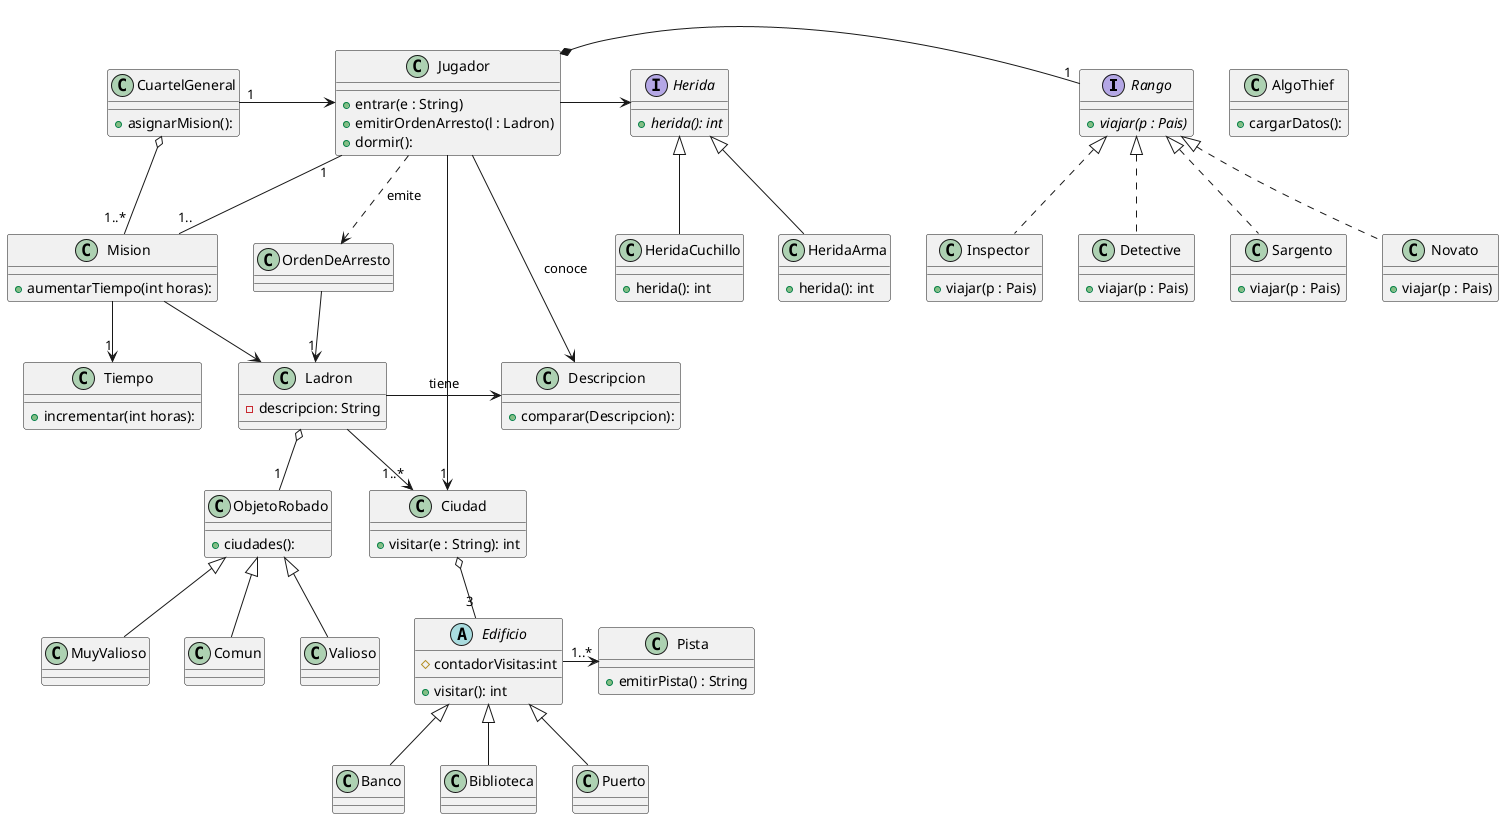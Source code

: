 @startuml
Rango <|.. Novato
Rango <|.. Inspector
Rango <|.. Detective
Rango <|.. Sargento
Jugador *-right-"1" Rango
OrdenDeArresto  --> "1" Ladron
ObjetoRobado <|-- Comun
ObjetoRobado <|-- Valioso
ObjetoRobado <|-- MuyValioso
Pista "1..*" <-left-  Edificio
Edificio <|-- Banco
Edificio <|-- Biblioteca
Edificio <|-- Puerto
Ciudad o-- "3" Edificio
Ladron o--"1" ObjetoRobado
Jugador ..>  OrdenDeArresto: emite 
Ladron -->"1..*" Ciudad
Jugador -->"1" Ciudad
 Herida <|-- HeridaArma
 Herida <|-- HeridaCuchillo
 Jugador"1" -- "1.." Mision
 Mision  --> "1" Tiempo
 Jugador -right> Herida
 Mision -down> Ladron
 Jugador -> Descripcion: conoce
 Ladron -> Descripcion: tiene
 CuartelGeneral "1"-> Jugador
 CuartelGeneral o-"1..*" Mision

class OrdenDeArresto {

}

abstract class Edificio{
#contadorVisitas:int
+ visitar(): int

}

class Ciudad {
    + visitar(e : String): int
}

class Ladron {
    - descripcion: String

}

class Jugador {
    + entrar(e : String)
    + emitirOrdenArresto(l : Ladron)
    + dormir():
}

interface Rango{
	+ {abstract}  viajar(p : Pais)
}

class Novato{
    + viajar(p : Pais)
}

class Inspector{
    + viajar(p : Pais)
}

class Detective{
    + viajar(p : Pais)
}

class Sargento{
    + viajar(p : Pais)
}


class ObjetoRobado{
    + ciudades():
}

class Comun{

}
class Valioso{

}

class MuyValioso{

}

class Pista{
	+ emitirPista() : String
}

 

class Banco{

}
class Biblioteca{

}

class Puerto{

}


interface Herida{
    + {abstract} herida(): int
 } 
class HeridaCuchillo{
    + herida(): int
 }

 class HeridaArma{
     + herida(): int
  } 


class Mision{
    + aumentarTiempo(int horas):
}
class Tiempo{
    + incrementar(int horas):
}

class CuartelGeneral {
    +asignarMision():
}

class Descripcion {
    + comparar(Descripcion):
}

class AlgoThief {
    + cargarDatos():
}

@enduml
